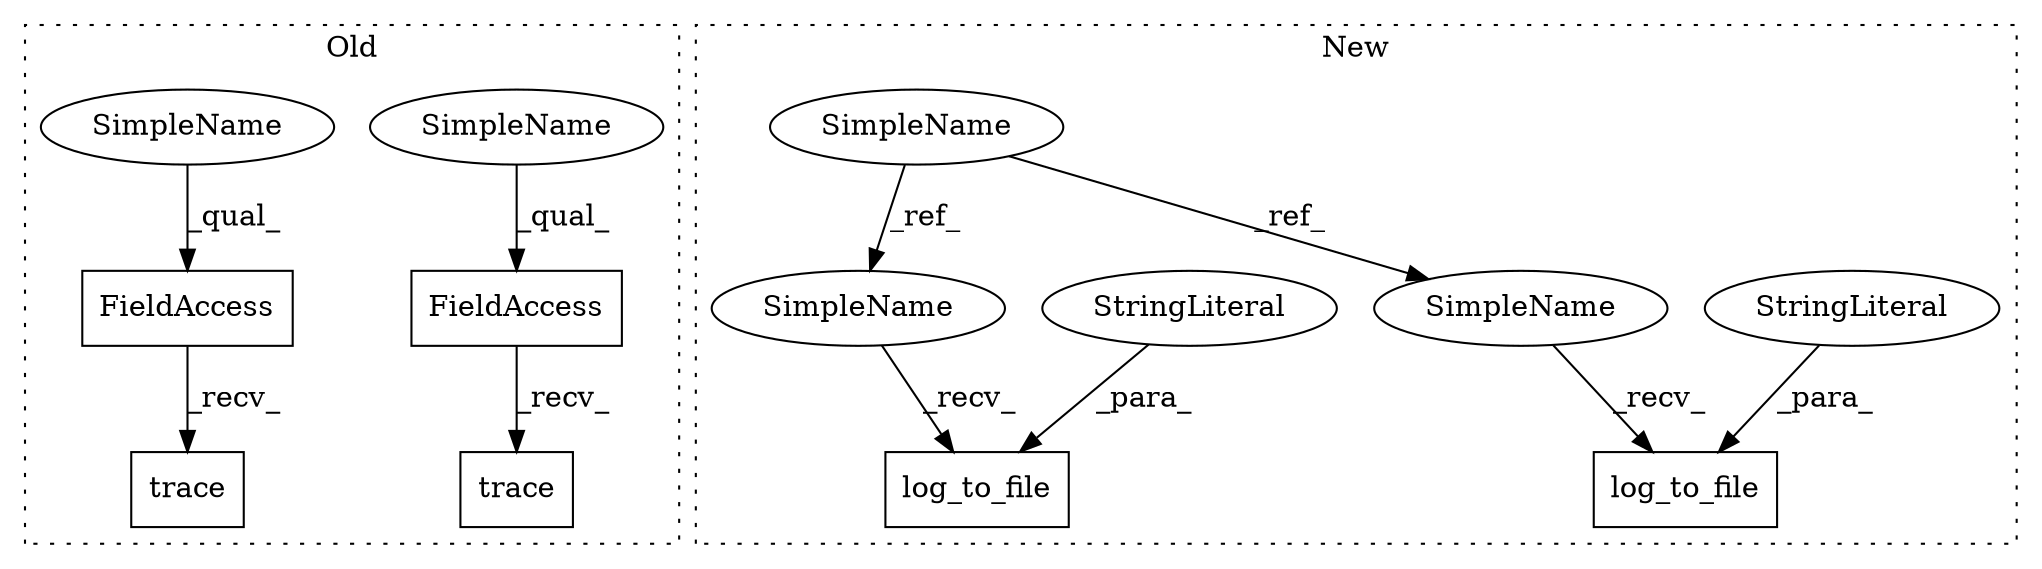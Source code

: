 digraph G {
subgraph cluster0 {
1 [label="trace" a="32" s="4419" l="7" shape="box"];
3 [label="FieldAccess" a="22" s="4408" l="10" shape="box"];
6 [label="FieldAccess" a="22" s="4646" l="10" shape="box"];
7 [label="trace" a="32" s="4657" l="7" shape="box"];
12 [label="SimpleName" a="42" s="4646" l="3" shape="ellipse"];
13 [label="SimpleName" a="42" s="4408" l="3" shape="ellipse"];
label = "Old";
style="dotted";
}
subgraph cluster1 {
2 [label="log_to_file" a="32" s="4560,4580" l="12,1" shape="box"];
4 [label="StringLiteral" a="45" s="4572" l="8" shape="ellipse"];
5 [label="SimpleName" a="42" s="3357" l="3" shape="ellipse"];
8 [label="log_to_file" a="32" s="4671,4691" l="12,1" shape="box"];
9 [label="StringLiteral" a="45" s="4683" l="8" shape="ellipse"];
10 [label="SimpleName" a="42" s="4556" l="3" shape="ellipse"];
11 [label="SimpleName" a="42" s="4667" l="3" shape="ellipse"];
label = "New";
style="dotted";
}
3 -> 1 [label="_recv_"];
4 -> 2 [label="_para_"];
5 -> 11 [label="_ref_"];
5 -> 10 [label="_ref_"];
6 -> 7 [label="_recv_"];
9 -> 8 [label="_para_"];
10 -> 2 [label="_recv_"];
11 -> 8 [label="_recv_"];
12 -> 6 [label="_qual_"];
13 -> 3 [label="_qual_"];
}
